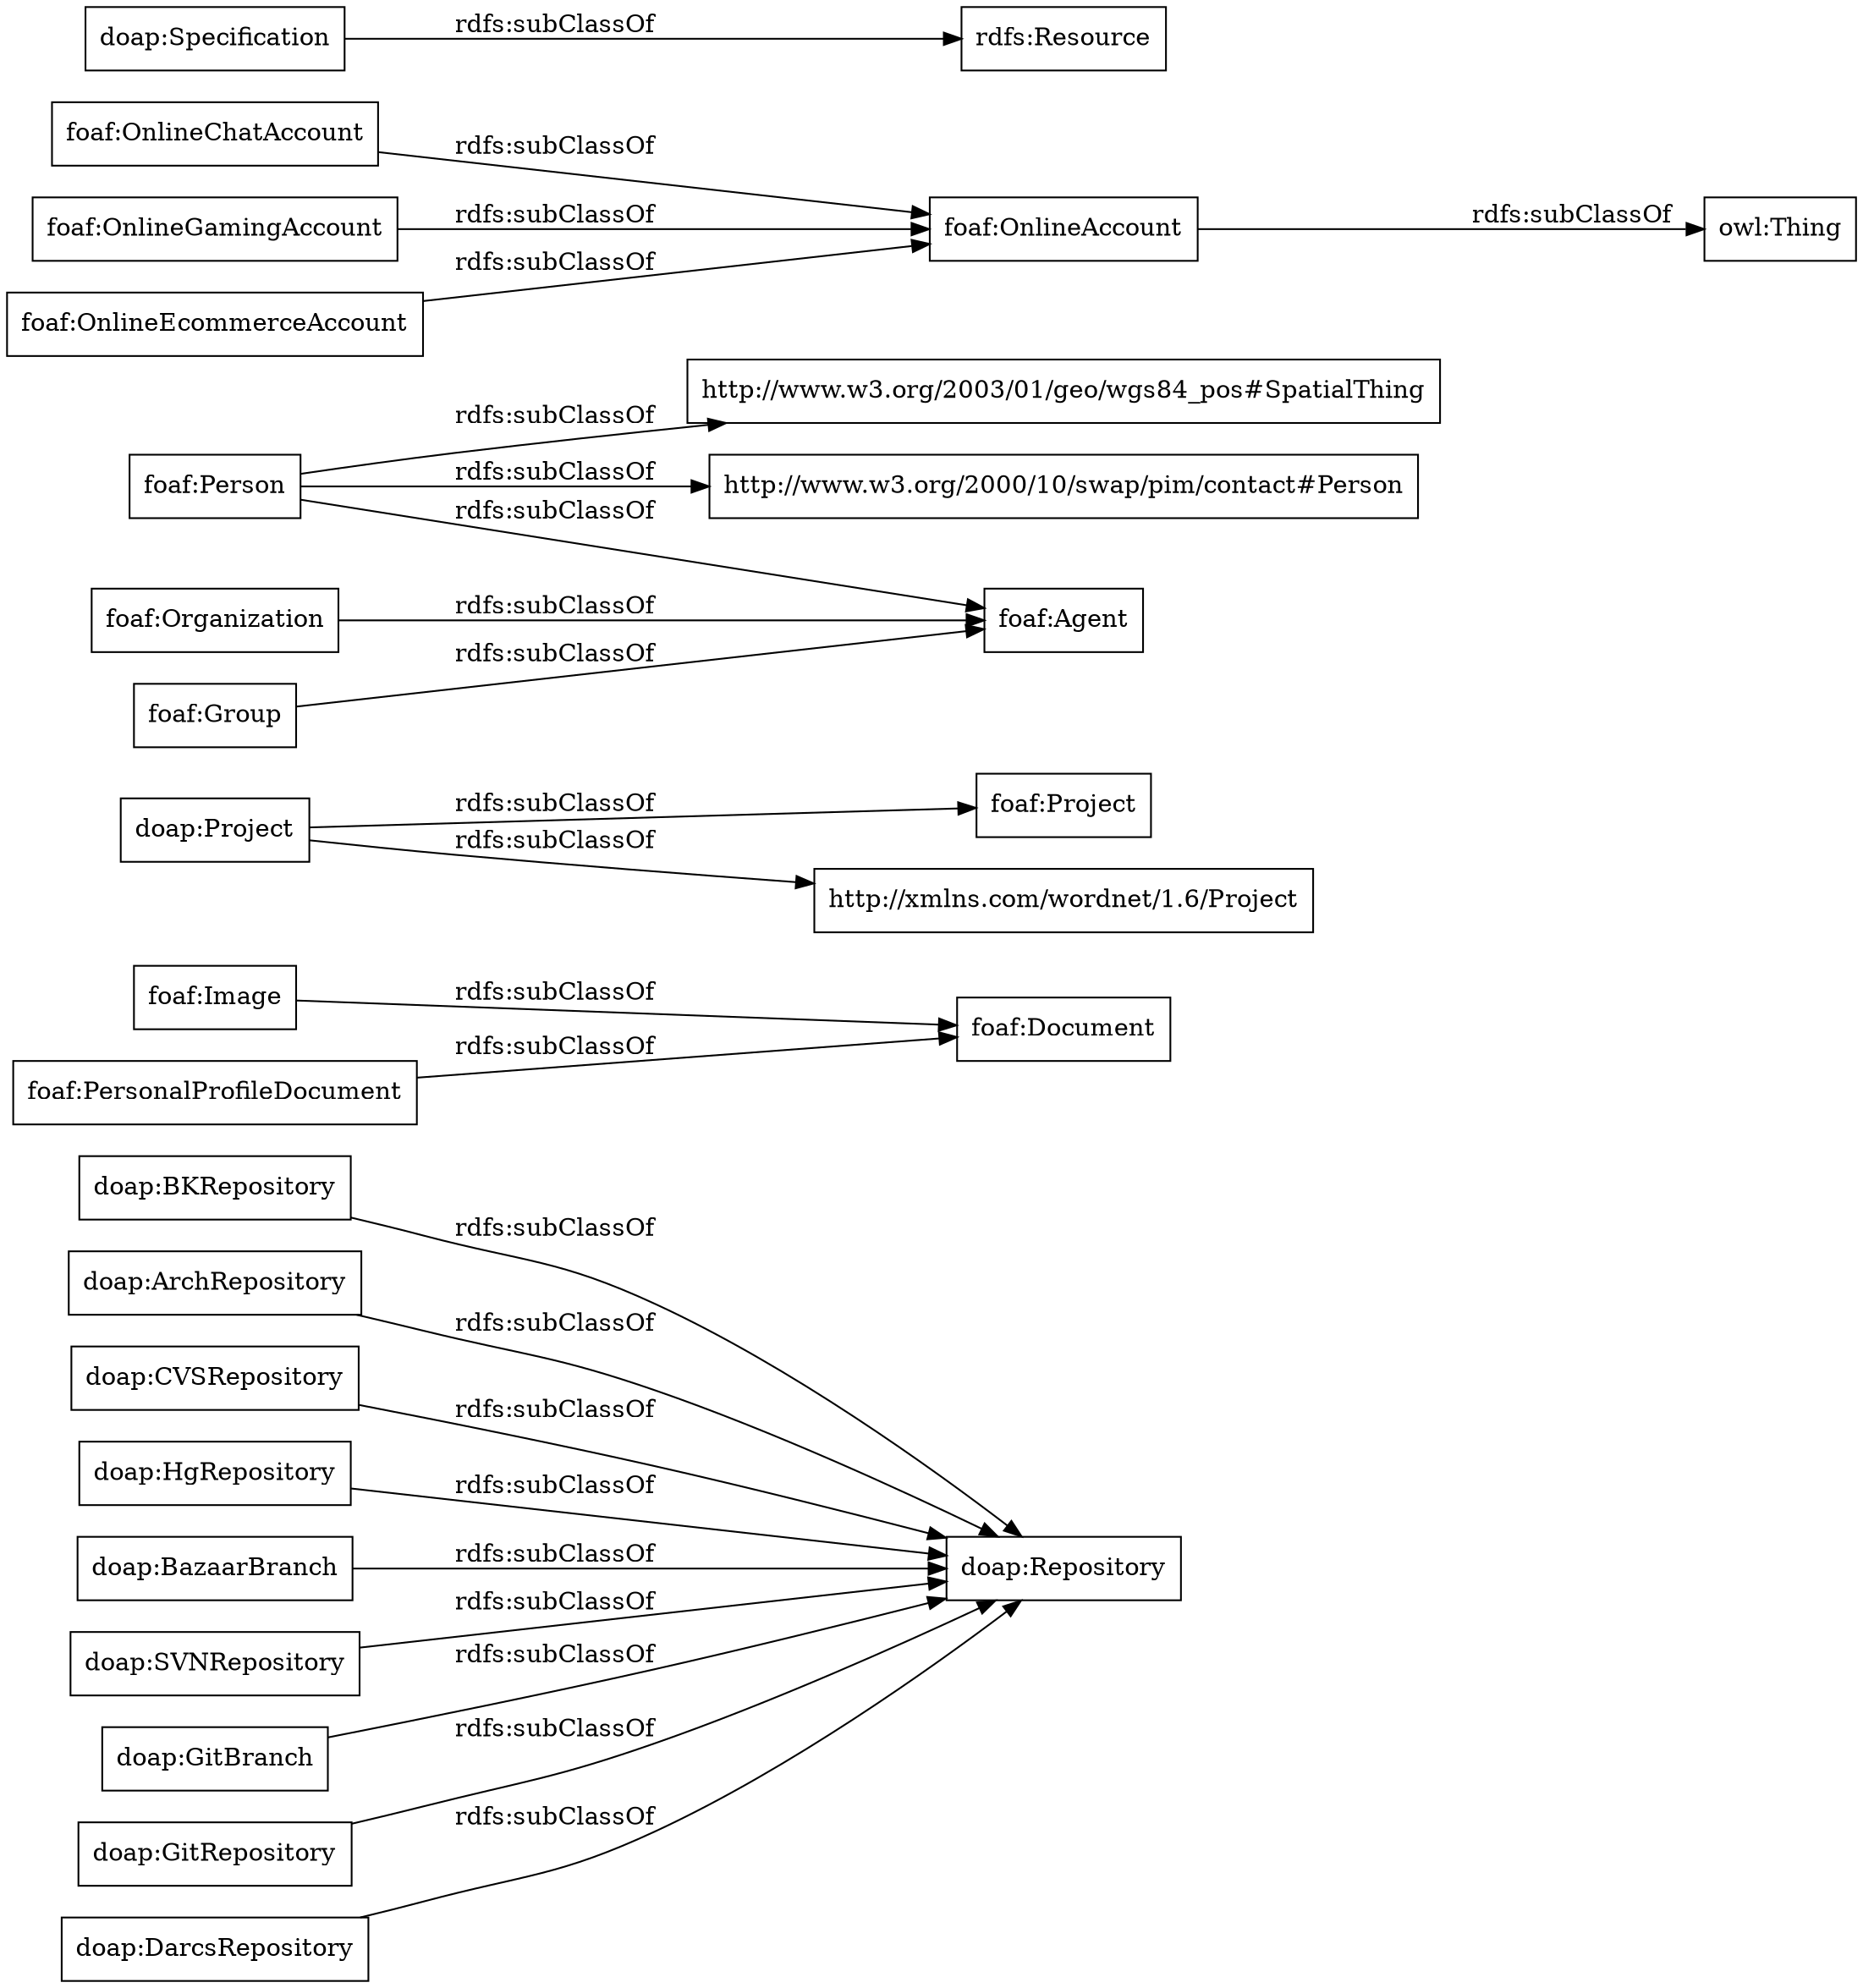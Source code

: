 digraph ar2dtool_diagram { 
rankdir=LR;
size="1000"
node [shape = rectangle, color="black"]; "doap:BKRepository" "doap:ArchRepository" "doap:CVSRepository" "foaf:Image" "foaf:Project" "foaf:Agent" "foaf:Document" "foaf:OnlineAccount" "foaf:Person" "foaf:PersonalProfileDocument" "foaf:OnlineChatAccount" "foaf:OnlineGamingAccount" "foaf:Organization" "foaf:Group" "foaf:OnlineEcommerceAccount" ; /*classes style*/
	"doap:HgRepository" -> "doap:Repository" [ label = "rdfs:subClassOf" ];
	"doap:BazaarBranch" -> "doap:Repository" [ label = "rdfs:subClassOf" ];
	"doap:SVNRepository" -> "doap:Repository" [ label = "rdfs:subClassOf" ];
	"doap:BKRepository" -> "doap:Repository" [ label = "rdfs:subClassOf" ];
	"foaf:OnlineGamingAccount" -> "foaf:OnlineAccount" [ label = "rdfs:subClassOf" ];
	"foaf:PersonalProfileDocument" -> "foaf:Document" [ label = "rdfs:subClassOf" ];
	"foaf:Group" -> "foaf:Agent" [ label = "rdfs:subClassOf" ];
	"doap:Specification" -> "rdfs:Resource" [ label = "rdfs:subClassOf" ];
	"foaf:OnlineChatAccount" -> "foaf:OnlineAccount" [ label = "rdfs:subClassOf" ];
	"doap:CVSRepository" -> "doap:Repository" [ label = "rdfs:subClassOf" ];
	"foaf:Image" -> "foaf:Document" [ label = "rdfs:subClassOf" ];
	"doap:GitBranch" -> "doap:Repository" [ label = "rdfs:subClassOf" ];
	"foaf:Person" -> "http://www.w3.org/2003/01/geo/wgs84_pos#SpatialThing" [ label = "rdfs:subClassOf" ];
	"foaf:Person" -> "http://www.w3.org/2000/10/swap/pim/contact#Person" [ label = "rdfs:subClassOf" ];
	"foaf:Person" -> "foaf:Agent" [ label = "rdfs:subClassOf" ];
	"doap:Project" -> "http://xmlns.com/wordnet/1.6/Project" [ label = "rdfs:subClassOf" ];
	"doap:Project" -> "foaf:Project" [ label = "rdfs:subClassOf" ];
	"doap:GitRepository" -> "doap:Repository" [ label = "rdfs:subClassOf" ];
	"foaf:Organization" -> "foaf:Agent" [ label = "rdfs:subClassOf" ];
	"foaf:OnlineAccount" -> "owl:Thing" [ label = "rdfs:subClassOf" ];
	"doap:ArchRepository" -> "doap:Repository" [ label = "rdfs:subClassOf" ];
	"doap:DarcsRepository" -> "doap:Repository" [ label = "rdfs:subClassOf" ];
	"foaf:OnlineEcommerceAccount" -> "foaf:OnlineAccount" [ label = "rdfs:subClassOf" ];

}
